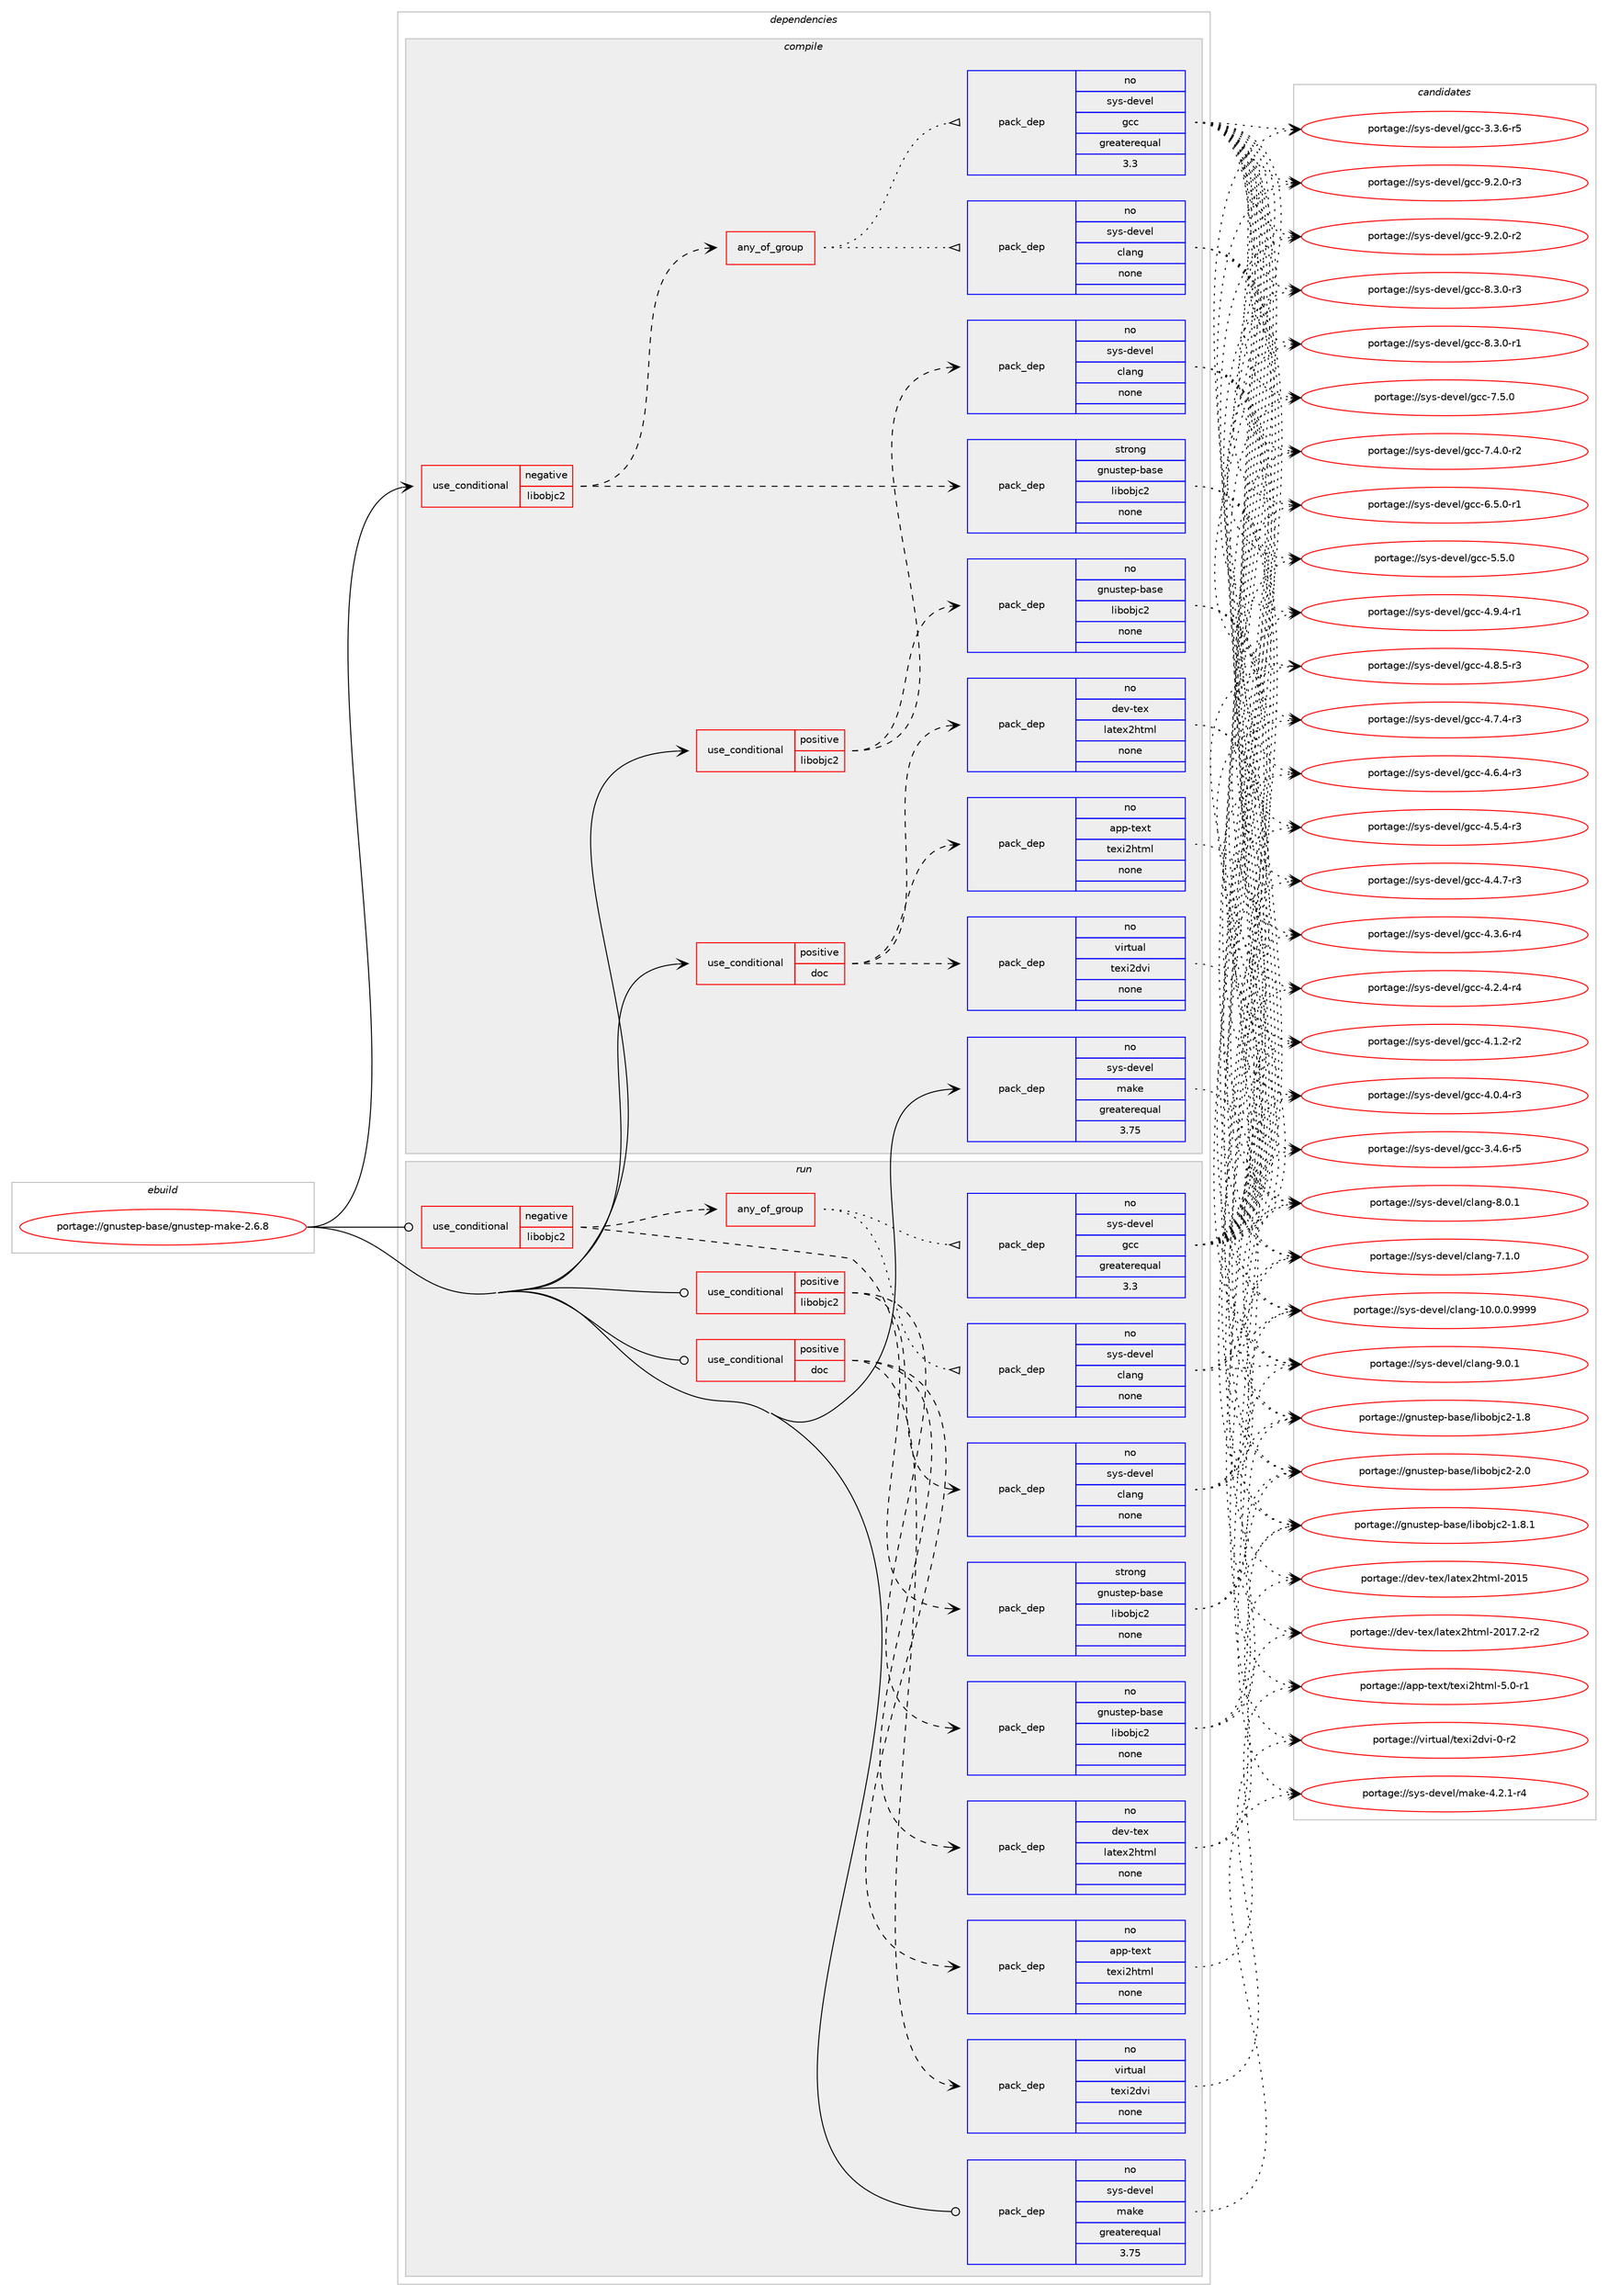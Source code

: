 digraph prolog {

# *************
# Graph options
# *************

newrank=true;
concentrate=true;
compound=true;
graph [rankdir=LR,fontname=Helvetica,fontsize=10,ranksep=1.5];#, ranksep=2.5, nodesep=0.2];
edge  [arrowhead=vee];
node  [fontname=Helvetica,fontsize=10];

# **********
# The ebuild
# **********

subgraph cluster_leftcol {
color=gray;
label=<<i>ebuild</i>>;
id [label="portage://gnustep-base/gnustep-make-2.6.8", color=red, width=4, href="../gnustep-base/gnustep-make-2.6.8.svg"];
}

# ****************
# The dependencies
# ****************

subgraph cluster_midcol {
color=gray;
label=<<i>dependencies</i>>;
subgraph cluster_compile {
fillcolor="#eeeeee";
style=filled;
label=<<i>compile</i>>;
subgraph cond57264 {
dependency272048 [label=<<TABLE BORDER="0" CELLBORDER="1" CELLSPACING="0" CELLPADDING="4"><TR><TD ROWSPAN="3" CELLPADDING="10">use_conditional</TD></TR><TR><TD>negative</TD></TR><TR><TD>libobjc2</TD></TR></TABLE>>, shape=none, color=red];
subgraph pack210495 {
dependency272049 [label=<<TABLE BORDER="0" CELLBORDER="1" CELLSPACING="0" CELLPADDING="4" WIDTH="220"><TR><TD ROWSPAN="6" CELLPADDING="30">pack_dep</TD></TR><TR><TD WIDTH="110">strong</TD></TR><TR><TD>gnustep-base</TD></TR><TR><TD>libobjc2</TD></TR><TR><TD>none</TD></TR><TR><TD></TD></TR></TABLE>>, shape=none, color=blue];
}
dependency272048:e -> dependency272049:w [weight=20,style="dashed",arrowhead="vee"];
subgraph any4104 {
dependency272050 [label=<<TABLE BORDER="0" CELLBORDER="1" CELLSPACING="0" CELLPADDING="4"><TR><TD CELLPADDING="10">any_of_group</TD></TR></TABLE>>, shape=none, color=red];subgraph pack210496 {
dependency272051 [label=<<TABLE BORDER="0" CELLBORDER="1" CELLSPACING="0" CELLPADDING="4" WIDTH="220"><TR><TD ROWSPAN="6" CELLPADDING="30">pack_dep</TD></TR><TR><TD WIDTH="110">no</TD></TR><TR><TD>sys-devel</TD></TR><TR><TD>gcc</TD></TR><TR><TD>greaterequal</TD></TR><TR><TD>3.3</TD></TR></TABLE>>, shape=none, color=blue];
}
dependency272050:e -> dependency272051:w [weight=20,style="dotted",arrowhead="oinv"];
subgraph pack210497 {
dependency272052 [label=<<TABLE BORDER="0" CELLBORDER="1" CELLSPACING="0" CELLPADDING="4" WIDTH="220"><TR><TD ROWSPAN="6" CELLPADDING="30">pack_dep</TD></TR><TR><TD WIDTH="110">no</TD></TR><TR><TD>sys-devel</TD></TR><TR><TD>clang</TD></TR><TR><TD>none</TD></TR><TR><TD></TD></TR></TABLE>>, shape=none, color=blue];
}
dependency272050:e -> dependency272052:w [weight=20,style="dotted",arrowhead="oinv"];
}
dependency272048:e -> dependency272050:w [weight=20,style="dashed",arrowhead="vee"];
}
id:e -> dependency272048:w [weight=20,style="solid",arrowhead="vee"];
subgraph cond57265 {
dependency272053 [label=<<TABLE BORDER="0" CELLBORDER="1" CELLSPACING="0" CELLPADDING="4"><TR><TD ROWSPAN="3" CELLPADDING="10">use_conditional</TD></TR><TR><TD>positive</TD></TR><TR><TD>doc</TD></TR></TABLE>>, shape=none, color=red];
subgraph pack210498 {
dependency272054 [label=<<TABLE BORDER="0" CELLBORDER="1" CELLSPACING="0" CELLPADDING="4" WIDTH="220"><TR><TD ROWSPAN="6" CELLPADDING="30">pack_dep</TD></TR><TR><TD WIDTH="110">no</TD></TR><TR><TD>virtual</TD></TR><TR><TD>texi2dvi</TD></TR><TR><TD>none</TD></TR><TR><TD></TD></TR></TABLE>>, shape=none, color=blue];
}
dependency272053:e -> dependency272054:w [weight=20,style="dashed",arrowhead="vee"];
subgraph pack210499 {
dependency272055 [label=<<TABLE BORDER="0" CELLBORDER="1" CELLSPACING="0" CELLPADDING="4" WIDTH="220"><TR><TD ROWSPAN="6" CELLPADDING="30">pack_dep</TD></TR><TR><TD WIDTH="110">no</TD></TR><TR><TD>dev-tex</TD></TR><TR><TD>latex2html</TD></TR><TR><TD>none</TD></TR><TR><TD></TD></TR></TABLE>>, shape=none, color=blue];
}
dependency272053:e -> dependency272055:w [weight=20,style="dashed",arrowhead="vee"];
subgraph pack210500 {
dependency272056 [label=<<TABLE BORDER="0" CELLBORDER="1" CELLSPACING="0" CELLPADDING="4" WIDTH="220"><TR><TD ROWSPAN="6" CELLPADDING="30">pack_dep</TD></TR><TR><TD WIDTH="110">no</TD></TR><TR><TD>app-text</TD></TR><TR><TD>texi2html</TD></TR><TR><TD>none</TD></TR><TR><TD></TD></TR></TABLE>>, shape=none, color=blue];
}
dependency272053:e -> dependency272056:w [weight=20,style="dashed",arrowhead="vee"];
}
id:e -> dependency272053:w [weight=20,style="solid",arrowhead="vee"];
subgraph cond57266 {
dependency272057 [label=<<TABLE BORDER="0" CELLBORDER="1" CELLSPACING="0" CELLPADDING="4"><TR><TD ROWSPAN="3" CELLPADDING="10">use_conditional</TD></TR><TR><TD>positive</TD></TR><TR><TD>libobjc2</TD></TR></TABLE>>, shape=none, color=red];
subgraph pack210501 {
dependency272058 [label=<<TABLE BORDER="0" CELLBORDER="1" CELLSPACING="0" CELLPADDING="4" WIDTH="220"><TR><TD ROWSPAN="6" CELLPADDING="30">pack_dep</TD></TR><TR><TD WIDTH="110">no</TD></TR><TR><TD>gnustep-base</TD></TR><TR><TD>libobjc2</TD></TR><TR><TD>none</TD></TR><TR><TD></TD></TR></TABLE>>, shape=none, color=blue];
}
dependency272057:e -> dependency272058:w [weight=20,style="dashed",arrowhead="vee"];
subgraph pack210502 {
dependency272059 [label=<<TABLE BORDER="0" CELLBORDER="1" CELLSPACING="0" CELLPADDING="4" WIDTH="220"><TR><TD ROWSPAN="6" CELLPADDING="30">pack_dep</TD></TR><TR><TD WIDTH="110">no</TD></TR><TR><TD>sys-devel</TD></TR><TR><TD>clang</TD></TR><TR><TD>none</TD></TR><TR><TD></TD></TR></TABLE>>, shape=none, color=blue];
}
dependency272057:e -> dependency272059:w [weight=20,style="dashed",arrowhead="vee"];
}
id:e -> dependency272057:w [weight=20,style="solid",arrowhead="vee"];
subgraph pack210503 {
dependency272060 [label=<<TABLE BORDER="0" CELLBORDER="1" CELLSPACING="0" CELLPADDING="4" WIDTH="220"><TR><TD ROWSPAN="6" CELLPADDING="30">pack_dep</TD></TR><TR><TD WIDTH="110">no</TD></TR><TR><TD>sys-devel</TD></TR><TR><TD>make</TD></TR><TR><TD>greaterequal</TD></TR><TR><TD>3.75</TD></TR></TABLE>>, shape=none, color=blue];
}
id:e -> dependency272060:w [weight=20,style="solid",arrowhead="vee"];
}
subgraph cluster_compileandrun {
fillcolor="#eeeeee";
style=filled;
label=<<i>compile and run</i>>;
}
subgraph cluster_run {
fillcolor="#eeeeee";
style=filled;
label=<<i>run</i>>;
subgraph cond57267 {
dependency272061 [label=<<TABLE BORDER="0" CELLBORDER="1" CELLSPACING="0" CELLPADDING="4"><TR><TD ROWSPAN="3" CELLPADDING="10">use_conditional</TD></TR><TR><TD>negative</TD></TR><TR><TD>libobjc2</TD></TR></TABLE>>, shape=none, color=red];
subgraph pack210504 {
dependency272062 [label=<<TABLE BORDER="0" CELLBORDER="1" CELLSPACING="0" CELLPADDING="4" WIDTH="220"><TR><TD ROWSPAN="6" CELLPADDING="30">pack_dep</TD></TR><TR><TD WIDTH="110">strong</TD></TR><TR><TD>gnustep-base</TD></TR><TR><TD>libobjc2</TD></TR><TR><TD>none</TD></TR><TR><TD></TD></TR></TABLE>>, shape=none, color=blue];
}
dependency272061:e -> dependency272062:w [weight=20,style="dashed",arrowhead="vee"];
subgraph any4105 {
dependency272063 [label=<<TABLE BORDER="0" CELLBORDER="1" CELLSPACING="0" CELLPADDING="4"><TR><TD CELLPADDING="10">any_of_group</TD></TR></TABLE>>, shape=none, color=red];subgraph pack210505 {
dependency272064 [label=<<TABLE BORDER="0" CELLBORDER="1" CELLSPACING="0" CELLPADDING="4" WIDTH="220"><TR><TD ROWSPAN="6" CELLPADDING="30">pack_dep</TD></TR><TR><TD WIDTH="110">no</TD></TR><TR><TD>sys-devel</TD></TR><TR><TD>gcc</TD></TR><TR><TD>greaterequal</TD></TR><TR><TD>3.3</TD></TR></TABLE>>, shape=none, color=blue];
}
dependency272063:e -> dependency272064:w [weight=20,style="dotted",arrowhead="oinv"];
subgraph pack210506 {
dependency272065 [label=<<TABLE BORDER="0" CELLBORDER="1" CELLSPACING="0" CELLPADDING="4" WIDTH="220"><TR><TD ROWSPAN="6" CELLPADDING="30">pack_dep</TD></TR><TR><TD WIDTH="110">no</TD></TR><TR><TD>sys-devel</TD></TR><TR><TD>clang</TD></TR><TR><TD>none</TD></TR><TR><TD></TD></TR></TABLE>>, shape=none, color=blue];
}
dependency272063:e -> dependency272065:w [weight=20,style="dotted",arrowhead="oinv"];
}
dependency272061:e -> dependency272063:w [weight=20,style="dashed",arrowhead="vee"];
}
id:e -> dependency272061:w [weight=20,style="solid",arrowhead="odot"];
subgraph cond57268 {
dependency272066 [label=<<TABLE BORDER="0" CELLBORDER="1" CELLSPACING="0" CELLPADDING="4"><TR><TD ROWSPAN="3" CELLPADDING="10">use_conditional</TD></TR><TR><TD>positive</TD></TR><TR><TD>doc</TD></TR></TABLE>>, shape=none, color=red];
subgraph pack210507 {
dependency272067 [label=<<TABLE BORDER="0" CELLBORDER="1" CELLSPACING="0" CELLPADDING="4" WIDTH="220"><TR><TD ROWSPAN="6" CELLPADDING="30">pack_dep</TD></TR><TR><TD WIDTH="110">no</TD></TR><TR><TD>virtual</TD></TR><TR><TD>texi2dvi</TD></TR><TR><TD>none</TD></TR><TR><TD></TD></TR></TABLE>>, shape=none, color=blue];
}
dependency272066:e -> dependency272067:w [weight=20,style="dashed",arrowhead="vee"];
subgraph pack210508 {
dependency272068 [label=<<TABLE BORDER="0" CELLBORDER="1" CELLSPACING="0" CELLPADDING="4" WIDTH="220"><TR><TD ROWSPAN="6" CELLPADDING="30">pack_dep</TD></TR><TR><TD WIDTH="110">no</TD></TR><TR><TD>dev-tex</TD></TR><TR><TD>latex2html</TD></TR><TR><TD>none</TD></TR><TR><TD></TD></TR></TABLE>>, shape=none, color=blue];
}
dependency272066:e -> dependency272068:w [weight=20,style="dashed",arrowhead="vee"];
subgraph pack210509 {
dependency272069 [label=<<TABLE BORDER="0" CELLBORDER="1" CELLSPACING="0" CELLPADDING="4" WIDTH="220"><TR><TD ROWSPAN="6" CELLPADDING="30">pack_dep</TD></TR><TR><TD WIDTH="110">no</TD></TR><TR><TD>app-text</TD></TR><TR><TD>texi2html</TD></TR><TR><TD>none</TD></TR><TR><TD></TD></TR></TABLE>>, shape=none, color=blue];
}
dependency272066:e -> dependency272069:w [weight=20,style="dashed",arrowhead="vee"];
}
id:e -> dependency272066:w [weight=20,style="solid",arrowhead="odot"];
subgraph cond57269 {
dependency272070 [label=<<TABLE BORDER="0" CELLBORDER="1" CELLSPACING="0" CELLPADDING="4"><TR><TD ROWSPAN="3" CELLPADDING="10">use_conditional</TD></TR><TR><TD>positive</TD></TR><TR><TD>libobjc2</TD></TR></TABLE>>, shape=none, color=red];
subgraph pack210510 {
dependency272071 [label=<<TABLE BORDER="0" CELLBORDER="1" CELLSPACING="0" CELLPADDING="4" WIDTH="220"><TR><TD ROWSPAN="6" CELLPADDING="30">pack_dep</TD></TR><TR><TD WIDTH="110">no</TD></TR><TR><TD>gnustep-base</TD></TR><TR><TD>libobjc2</TD></TR><TR><TD>none</TD></TR><TR><TD></TD></TR></TABLE>>, shape=none, color=blue];
}
dependency272070:e -> dependency272071:w [weight=20,style="dashed",arrowhead="vee"];
subgraph pack210511 {
dependency272072 [label=<<TABLE BORDER="0" CELLBORDER="1" CELLSPACING="0" CELLPADDING="4" WIDTH="220"><TR><TD ROWSPAN="6" CELLPADDING="30">pack_dep</TD></TR><TR><TD WIDTH="110">no</TD></TR><TR><TD>sys-devel</TD></TR><TR><TD>clang</TD></TR><TR><TD>none</TD></TR><TR><TD></TD></TR></TABLE>>, shape=none, color=blue];
}
dependency272070:e -> dependency272072:w [weight=20,style="dashed",arrowhead="vee"];
}
id:e -> dependency272070:w [weight=20,style="solid",arrowhead="odot"];
subgraph pack210512 {
dependency272073 [label=<<TABLE BORDER="0" CELLBORDER="1" CELLSPACING="0" CELLPADDING="4" WIDTH="220"><TR><TD ROWSPAN="6" CELLPADDING="30">pack_dep</TD></TR><TR><TD WIDTH="110">no</TD></TR><TR><TD>sys-devel</TD></TR><TR><TD>make</TD></TR><TR><TD>greaterequal</TD></TR><TR><TD>3.75</TD></TR></TABLE>>, shape=none, color=blue];
}
id:e -> dependency272073:w [weight=20,style="solid",arrowhead="odot"];
}
}

# **************
# The candidates
# **************

subgraph cluster_choices {
rank=same;
color=gray;
label=<<i>candidates</i>>;

subgraph choice210495 {
color=black;
nodesep=1;
choice103110117115116101112459897115101471081059811198106995045504648 [label="portage://gnustep-base/libobjc2-2.0", color=red, width=4,href="../gnustep-base/libobjc2-2.0.svg"];
choice1031101171151161011124598971151014710810598111981069950454946564649 [label="portage://gnustep-base/libobjc2-1.8.1", color=red, width=4,href="../gnustep-base/libobjc2-1.8.1.svg"];
choice103110117115116101112459897115101471081059811198106995045494656 [label="portage://gnustep-base/libobjc2-1.8", color=red, width=4,href="../gnustep-base/libobjc2-1.8.svg"];
dependency272049:e -> choice103110117115116101112459897115101471081059811198106995045504648:w [style=dotted,weight="100"];
dependency272049:e -> choice1031101171151161011124598971151014710810598111981069950454946564649:w [style=dotted,weight="100"];
dependency272049:e -> choice103110117115116101112459897115101471081059811198106995045494656:w [style=dotted,weight="100"];
}
subgraph choice210496 {
color=black;
nodesep=1;
choice115121115451001011181011084710399994557465046484511451 [label="portage://sys-devel/gcc-9.2.0-r3", color=red, width=4,href="../sys-devel/gcc-9.2.0-r3.svg"];
choice115121115451001011181011084710399994557465046484511450 [label="portage://sys-devel/gcc-9.2.0-r2", color=red, width=4,href="../sys-devel/gcc-9.2.0-r2.svg"];
choice115121115451001011181011084710399994556465146484511451 [label="portage://sys-devel/gcc-8.3.0-r3", color=red, width=4,href="../sys-devel/gcc-8.3.0-r3.svg"];
choice115121115451001011181011084710399994556465146484511449 [label="portage://sys-devel/gcc-8.3.0-r1", color=red, width=4,href="../sys-devel/gcc-8.3.0-r1.svg"];
choice11512111545100101118101108471039999455546534648 [label="portage://sys-devel/gcc-7.5.0", color=red, width=4,href="../sys-devel/gcc-7.5.0.svg"];
choice115121115451001011181011084710399994555465246484511450 [label="portage://sys-devel/gcc-7.4.0-r2", color=red, width=4,href="../sys-devel/gcc-7.4.0-r2.svg"];
choice115121115451001011181011084710399994554465346484511449 [label="portage://sys-devel/gcc-6.5.0-r1", color=red, width=4,href="../sys-devel/gcc-6.5.0-r1.svg"];
choice11512111545100101118101108471039999455346534648 [label="portage://sys-devel/gcc-5.5.0", color=red, width=4,href="../sys-devel/gcc-5.5.0.svg"];
choice115121115451001011181011084710399994552465746524511449 [label="portage://sys-devel/gcc-4.9.4-r1", color=red, width=4,href="../sys-devel/gcc-4.9.4-r1.svg"];
choice115121115451001011181011084710399994552465646534511451 [label="portage://sys-devel/gcc-4.8.5-r3", color=red, width=4,href="../sys-devel/gcc-4.8.5-r3.svg"];
choice115121115451001011181011084710399994552465546524511451 [label="portage://sys-devel/gcc-4.7.4-r3", color=red, width=4,href="../sys-devel/gcc-4.7.4-r3.svg"];
choice115121115451001011181011084710399994552465446524511451 [label="portage://sys-devel/gcc-4.6.4-r3", color=red, width=4,href="../sys-devel/gcc-4.6.4-r3.svg"];
choice115121115451001011181011084710399994552465346524511451 [label="portage://sys-devel/gcc-4.5.4-r3", color=red, width=4,href="../sys-devel/gcc-4.5.4-r3.svg"];
choice115121115451001011181011084710399994552465246554511451 [label="portage://sys-devel/gcc-4.4.7-r3", color=red, width=4,href="../sys-devel/gcc-4.4.7-r3.svg"];
choice115121115451001011181011084710399994552465146544511452 [label="portage://sys-devel/gcc-4.3.6-r4", color=red, width=4,href="../sys-devel/gcc-4.3.6-r4.svg"];
choice115121115451001011181011084710399994552465046524511452 [label="portage://sys-devel/gcc-4.2.4-r4", color=red, width=4,href="../sys-devel/gcc-4.2.4-r4.svg"];
choice115121115451001011181011084710399994552464946504511450 [label="portage://sys-devel/gcc-4.1.2-r2", color=red, width=4,href="../sys-devel/gcc-4.1.2-r2.svg"];
choice115121115451001011181011084710399994552464846524511451 [label="portage://sys-devel/gcc-4.0.4-r3", color=red, width=4,href="../sys-devel/gcc-4.0.4-r3.svg"];
choice115121115451001011181011084710399994551465246544511453 [label="portage://sys-devel/gcc-3.4.6-r5", color=red, width=4,href="../sys-devel/gcc-3.4.6-r5.svg"];
choice115121115451001011181011084710399994551465146544511453 [label="portage://sys-devel/gcc-3.3.6-r5", color=red, width=4,href="../sys-devel/gcc-3.3.6-r5.svg"];
dependency272051:e -> choice115121115451001011181011084710399994557465046484511451:w [style=dotted,weight="100"];
dependency272051:e -> choice115121115451001011181011084710399994557465046484511450:w [style=dotted,weight="100"];
dependency272051:e -> choice115121115451001011181011084710399994556465146484511451:w [style=dotted,weight="100"];
dependency272051:e -> choice115121115451001011181011084710399994556465146484511449:w [style=dotted,weight="100"];
dependency272051:e -> choice11512111545100101118101108471039999455546534648:w [style=dotted,weight="100"];
dependency272051:e -> choice115121115451001011181011084710399994555465246484511450:w [style=dotted,weight="100"];
dependency272051:e -> choice115121115451001011181011084710399994554465346484511449:w [style=dotted,weight="100"];
dependency272051:e -> choice11512111545100101118101108471039999455346534648:w [style=dotted,weight="100"];
dependency272051:e -> choice115121115451001011181011084710399994552465746524511449:w [style=dotted,weight="100"];
dependency272051:e -> choice115121115451001011181011084710399994552465646534511451:w [style=dotted,weight="100"];
dependency272051:e -> choice115121115451001011181011084710399994552465546524511451:w [style=dotted,weight="100"];
dependency272051:e -> choice115121115451001011181011084710399994552465446524511451:w [style=dotted,weight="100"];
dependency272051:e -> choice115121115451001011181011084710399994552465346524511451:w [style=dotted,weight="100"];
dependency272051:e -> choice115121115451001011181011084710399994552465246554511451:w [style=dotted,weight="100"];
dependency272051:e -> choice115121115451001011181011084710399994552465146544511452:w [style=dotted,weight="100"];
dependency272051:e -> choice115121115451001011181011084710399994552465046524511452:w [style=dotted,weight="100"];
dependency272051:e -> choice115121115451001011181011084710399994552464946504511450:w [style=dotted,weight="100"];
dependency272051:e -> choice115121115451001011181011084710399994552464846524511451:w [style=dotted,weight="100"];
dependency272051:e -> choice115121115451001011181011084710399994551465246544511453:w [style=dotted,weight="100"];
dependency272051:e -> choice115121115451001011181011084710399994551465146544511453:w [style=dotted,weight="100"];
}
subgraph choice210497 {
color=black;
nodesep=1;
choice11512111545100101118101108479910897110103455746484649 [label="portage://sys-devel/clang-9.0.1", color=red, width=4,href="../sys-devel/clang-9.0.1.svg"];
choice11512111545100101118101108479910897110103455646484649 [label="portage://sys-devel/clang-8.0.1", color=red, width=4,href="../sys-devel/clang-8.0.1.svg"];
choice11512111545100101118101108479910897110103455546494648 [label="portage://sys-devel/clang-7.1.0", color=red, width=4,href="../sys-devel/clang-7.1.0.svg"];
choice11512111545100101118101108479910897110103454948464846484657575757 [label="portage://sys-devel/clang-10.0.0.9999", color=red, width=4,href="../sys-devel/clang-10.0.0.9999.svg"];
dependency272052:e -> choice11512111545100101118101108479910897110103455746484649:w [style=dotted,weight="100"];
dependency272052:e -> choice11512111545100101118101108479910897110103455646484649:w [style=dotted,weight="100"];
dependency272052:e -> choice11512111545100101118101108479910897110103455546494648:w [style=dotted,weight="100"];
dependency272052:e -> choice11512111545100101118101108479910897110103454948464846484657575757:w [style=dotted,weight="100"];
}
subgraph choice210498 {
color=black;
nodesep=1;
choice11810511411611797108471161011201055010011810545484511450 [label="portage://virtual/texi2dvi-0-r2", color=red, width=4,href="../virtual/texi2dvi-0-r2.svg"];
dependency272054:e -> choice11810511411611797108471161011201055010011810545484511450:w [style=dotted,weight="100"];
}
subgraph choice210499 {
color=black;
nodesep=1;
choice10010111845116101120471089711610112050104116109108455048495546504511450 [label="portage://dev-tex/latex2html-2017.2-r2", color=red, width=4,href="../dev-tex/latex2html-2017.2-r2.svg"];
choice100101118451161011204710897116101120501041161091084550484953 [label="portage://dev-tex/latex2html-2015", color=red, width=4,href="../dev-tex/latex2html-2015.svg"];
dependency272055:e -> choice10010111845116101120471089711610112050104116109108455048495546504511450:w [style=dotted,weight="100"];
dependency272055:e -> choice100101118451161011204710897116101120501041161091084550484953:w [style=dotted,weight="100"];
}
subgraph choice210500 {
color=black;
nodesep=1;
choice97112112451161011201164711610112010550104116109108455346484511449 [label="portage://app-text/texi2html-5.0-r1", color=red, width=4,href="../app-text/texi2html-5.0-r1.svg"];
dependency272056:e -> choice97112112451161011201164711610112010550104116109108455346484511449:w [style=dotted,weight="100"];
}
subgraph choice210501 {
color=black;
nodesep=1;
choice103110117115116101112459897115101471081059811198106995045504648 [label="portage://gnustep-base/libobjc2-2.0", color=red, width=4,href="../gnustep-base/libobjc2-2.0.svg"];
choice1031101171151161011124598971151014710810598111981069950454946564649 [label="portage://gnustep-base/libobjc2-1.8.1", color=red, width=4,href="../gnustep-base/libobjc2-1.8.1.svg"];
choice103110117115116101112459897115101471081059811198106995045494656 [label="portage://gnustep-base/libobjc2-1.8", color=red, width=4,href="../gnustep-base/libobjc2-1.8.svg"];
dependency272058:e -> choice103110117115116101112459897115101471081059811198106995045504648:w [style=dotted,weight="100"];
dependency272058:e -> choice1031101171151161011124598971151014710810598111981069950454946564649:w [style=dotted,weight="100"];
dependency272058:e -> choice103110117115116101112459897115101471081059811198106995045494656:w [style=dotted,weight="100"];
}
subgraph choice210502 {
color=black;
nodesep=1;
choice11512111545100101118101108479910897110103455746484649 [label="portage://sys-devel/clang-9.0.1", color=red, width=4,href="../sys-devel/clang-9.0.1.svg"];
choice11512111545100101118101108479910897110103455646484649 [label="portage://sys-devel/clang-8.0.1", color=red, width=4,href="../sys-devel/clang-8.0.1.svg"];
choice11512111545100101118101108479910897110103455546494648 [label="portage://sys-devel/clang-7.1.0", color=red, width=4,href="../sys-devel/clang-7.1.0.svg"];
choice11512111545100101118101108479910897110103454948464846484657575757 [label="portage://sys-devel/clang-10.0.0.9999", color=red, width=4,href="../sys-devel/clang-10.0.0.9999.svg"];
dependency272059:e -> choice11512111545100101118101108479910897110103455746484649:w [style=dotted,weight="100"];
dependency272059:e -> choice11512111545100101118101108479910897110103455646484649:w [style=dotted,weight="100"];
dependency272059:e -> choice11512111545100101118101108479910897110103455546494648:w [style=dotted,weight="100"];
dependency272059:e -> choice11512111545100101118101108479910897110103454948464846484657575757:w [style=dotted,weight="100"];
}
subgraph choice210503 {
color=black;
nodesep=1;
choice1151211154510010111810110847109971071014552465046494511452 [label="portage://sys-devel/make-4.2.1-r4", color=red, width=4,href="../sys-devel/make-4.2.1-r4.svg"];
dependency272060:e -> choice1151211154510010111810110847109971071014552465046494511452:w [style=dotted,weight="100"];
}
subgraph choice210504 {
color=black;
nodesep=1;
choice103110117115116101112459897115101471081059811198106995045504648 [label="portage://gnustep-base/libobjc2-2.0", color=red, width=4,href="../gnustep-base/libobjc2-2.0.svg"];
choice1031101171151161011124598971151014710810598111981069950454946564649 [label="portage://gnustep-base/libobjc2-1.8.1", color=red, width=4,href="../gnustep-base/libobjc2-1.8.1.svg"];
choice103110117115116101112459897115101471081059811198106995045494656 [label="portage://gnustep-base/libobjc2-1.8", color=red, width=4,href="../gnustep-base/libobjc2-1.8.svg"];
dependency272062:e -> choice103110117115116101112459897115101471081059811198106995045504648:w [style=dotted,weight="100"];
dependency272062:e -> choice1031101171151161011124598971151014710810598111981069950454946564649:w [style=dotted,weight="100"];
dependency272062:e -> choice103110117115116101112459897115101471081059811198106995045494656:w [style=dotted,weight="100"];
}
subgraph choice210505 {
color=black;
nodesep=1;
choice115121115451001011181011084710399994557465046484511451 [label="portage://sys-devel/gcc-9.2.0-r3", color=red, width=4,href="../sys-devel/gcc-9.2.0-r3.svg"];
choice115121115451001011181011084710399994557465046484511450 [label="portage://sys-devel/gcc-9.2.0-r2", color=red, width=4,href="../sys-devel/gcc-9.2.0-r2.svg"];
choice115121115451001011181011084710399994556465146484511451 [label="portage://sys-devel/gcc-8.3.0-r3", color=red, width=4,href="../sys-devel/gcc-8.3.0-r3.svg"];
choice115121115451001011181011084710399994556465146484511449 [label="portage://sys-devel/gcc-8.3.0-r1", color=red, width=4,href="../sys-devel/gcc-8.3.0-r1.svg"];
choice11512111545100101118101108471039999455546534648 [label="portage://sys-devel/gcc-7.5.0", color=red, width=4,href="../sys-devel/gcc-7.5.0.svg"];
choice115121115451001011181011084710399994555465246484511450 [label="portage://sys-devel/gcc-7.4.0-r2", color=red, width=4,href="../sys-devel/gcc-7.4.0-r2.svg"];
choice115121115451001011181011084710399994554465346484511449 [label="portage://sys-devel/gcc-6.5.0-r1", color=red, width=4,href="../sys-devel/gcc-6.5.0-r1.svg"];
choice11512111545100101118101108471039999455346534648 [label="portage://sys-devel/gcc-5.5.0", color=red, width=4,href="../sys-devel/gcc-5.5.0.svg"];
choice115121115451001011181011084710399994552465746524511449 [label="portage://sys-devel/gcc-4.9.4-r1", color=red, width=4,href="../sys-devel/gcc-4.9.4-r1.svg"];
choice115121115451001011181011084710399994552465646534511451 [label="portage://sys-devel/gcc-4.8.5-r3", color=red, width=4,href="../sys-devel/gcc-4.8.5-r3.svg"];
choice115121115451001011181011084710399994552465546524511451 [label="portage://sys-devel/gcc-4.7.4-r3", color=red, width=4,href="../sys-devel/gcc-4.7.4-r3.svg"];
choice115121115451001011181011084710399994552465446524511451 [label="portage://sys-devel/gcc-4.6.4-r3", color=red, width=4,href="../sys-devel/gcc-4.6.4-r3.svg"];
choice115121115451001011181011084710399994552465346524511451 [label="portage://sys-devel/gcc-4.5.4-r3", color=red, width=4,href="../sys-devel/gcc-4.5.4-r3.svg"];
choice115121115451001011181011084710399994552465246554511451 [label="portage://sys-devel/gcc-4.4.7-r3", color=red, width=4,href="../sys-devel/gcc-4.4.7-r3.svg"];
choice115121115451001011181011084710399994552465146544511452 [label="portage://sys-devel/gcc-4.3.6-r4", color=red, width=4,href="../sys-devel/gcc-4.3.6-r4.svg"];
choice115121115451001011181011084710399994552465046524511452 [label="portage://sys-devel/gcc-4.2.4-r4", color=red, width=4,href="../sys-devel/gcc-4.2.4-r4.svg"];
choice115121115451001011181011084710399994552464946504511450 [label="portage://sys-devel/gcc-4.1.2-r2", color=red, width=4,href="../sys-devel/gcc-4.1.2-r2.svg"];
choice115121115451001011181011084710399994552464846524511451 [label="portage://sys-devel/gcc-4.0.4-r3", color=red, width=4,href="../sys-devel/gcc-4.0.4-r3.svg"];
choice115121115451001011181011084710399994551465246544511453 [label="portage://sys-devel/gcc-3.4.6-r5", color=red, width=4,href="../sys-devel/gcc-3.4.6-r5.svg"];
choice115121115451001011181011084710399994551465146544511453 [label="portage://sys-devel/gcc-3.3.6-r5", color=red, width=4,href="../sys-devel/gcc-3.3.6-r5.svg"];
dependency272064:e -> choice115121115451001011181011084710399994557465046484511451:w [style=dotted,weight="100"];
dependency272064:e -> choice115121115451001011181011084710399994557465046484511450:w [style=dotted,weight="100"];
dependency272064:e -> choice115121115451001011181011084710399994556465146484511451:w [style=dotted,weight="100"];
dependency272064:e -> choice115121115451001011181011084710399994556465146484511449:w [style=dotted,weight="100"];
dependency272064:e -> choice11512111545100101118101108471039999455546534648:w [style=dotted,weight="100"];
dependency272064:e -> choice115121115451001011181011084710399994555465246484511450:w [style=dotted,weight="100"];
dependency272064:e -> choice115121115451001011181011084710399994554465346484511449:w [style=dotted,weight="100"];
dependency272064:e -> choice11512111545100101118101108471039999455346534648:w [style=dotted,weight="100"];
dependency272064:e -> choice115121115451001011181011084710399994552465746524511449:w [style=dotted,weight="100"];
dependency272064:e -> choice115121115451001011181011084710399994552465646534511451:w [style=dotted,weight="100"];
dependency272064:e -> choice115121115451001011181011084710399994552465546524511451:w [style=dotted,weight="100"];
dependency272064:e -> choice115121115451001011181011084710399994552465446524511451:w [style=dotted,weight="100"];
dependency272064:e -> choice115121115451001011181011084710399994552465346524511451:w [style=dotted,weight="100"];
dependency272064:e -> choice115121115451001011181011084710399994552465246554511451:w [style=dotted,weight="100"];
dependency272064:e -> choice115121115451001011181011084710399994552465146544511452:w [style=dotted,weight="100"];
dependency272064:e -> choice115121115451001011181011084710399994552465046524511452:w [style=dotted,weight="100"];
dependency272064:e -> choice115121115451001011181011084710399994552464946504511450:w [style=dotted,weight="100"];
dependency272064:e -> choice115121115451001011181011084710399994552464846524511451:w [style=dotted,weight="100"];
dependency272064:e -> choice115121115451001011181011084710399994551465246544511453:w [style=dotted,weight="100"];
dependency272064:e -> choice115121115451001011181011084710399994551465146544511453:w [style=dotted,weight="100"];
}
subgraph choice210506 {
color=black;
nodesep=1;
choice11512111545100101118101108479910897110103455746484649 [label="portage://sys-devel/clang-9.0.1", color=red, width=4,href="../sys-devel/clang-9.0.1.svg"];
choice11512111545100101118101108479910897110103455646484649 [label="portage://sys-devel/clang-8.0.1", color=red, width=4,href="../sys-devel/clang-8.0.1.svg"];
choice11512111545100101118101108479910897110103455546494648 [label="portage://sys-devel/clang-7.1.0", color=red, width=4,href="../sys-devel/clang-7.1.0.svg"];
choice11512111545100101118101108479910897110103454948464846484657575757 [label="portage://sys-devel/clang-10.0.0.9999", color=red, width=4,href="../sys-devel/clang-10.0.0.9999.svg"];
dependency272065:e -> choice11512111545100101118101108479910897110103455746484649:w [style=dotted,weight="100"];
dependency272065:e -> choice11512111545100101118101108479910897110103455646484649:w [style=dotted,weight="100"];
dependency272065:e -> choice11512111545100101118101108479910897110103455546494648:w [style=dotted,weight="100"];
dependency272065:e -> choice11512111545100101118101108479910897110103454948464846484657575757:w [style=dotted,weight="100"];
}
subgraph choice210507 {
color=black;
nodesep=1;
choice11810511411611797108471161011201055010011810545484511450 [label="portage://virtual/texi2dvi-0-r2", color=red, width=4,href="../virtual/texi2dvi-0-r2.svg"];
dependency272067:e -> choice11810511411611797108471161011201055010011810545484511450:w [style=dotted,weight="100"];
}
subgraph choice210508 {
color=black;
nodesep=1;
choice10010111845116101120471089711610112050104116109108455048495546504511450 [label="portage://dev-tex/latex2html-2017.2-r2", color=red, width=4,href="../dev-tex/latex2html-2017.2-r2.svg"];
choice100101118451161011204710897116101120501041161091084550484953 [label="portage://dev-tex/latex2html-2015", color=red, width=4,href="../dev-tex/latex2html-2015.svg"];
dependency272068:e -> choice10010111845116101120471089711610112050104116109108455048495546504511450:w [style=dotted,weight="100"];
dependency272068:e -> choice100101118451161011204710897116101120501041161091084550484953:w [style=dotted,weight="100"];
}
subgraph choice210509 {
color=black;
nodesep=1;
choice97112112451161011201164711610112010550104116109108455346484511449 [label="portage://app-text/texi2html-5.0-r1", color=red, width=4,href="../app-text/texi2html-5.0-r1.svg"];
dependency272069:e -> choice97112112451161011201164711610112010550104116109108455346484511449:w [style=dotted,weight="100"];
}
subgraph choice210510 {
color=black;
nodesep=1;
choice103110117115116101112459897115101471081059811198106995045504648 [label="portage://gnustep-base/libobjc2-2.0", color=red, width=4,href="../gnustep-base/libobjc2-2.0.svg"];
choice1031101171151161011124598971151014710810598111981069950454946564649 [label="portage://gnustep-base/libobjc2-1.8.1", color=red, width=4,href="../gnustep-base/libobjc2-1.8.1.svg"];
choice103110117115116101112459897115101471081059811198106995045494656 [label="portage://gnustep-base/libobjc2-1.8", color=red, width=4,href="../gnustep-base/libobjc2-1.8.svg"];
dependency272071:e -> choice103110117115116101112459897115101471081059811198106995045504648:w [style=dotted,weight="100"];
dependency272071:e -> choice1031101171151161011124598971151014710810598111981069950454946564649:w [style=dotted,weight="100"];
dependency272071:e -> choice103110117115116101112459897115101471081059811198106995045494656:w [style=dotted,weight="100"];
}
subgraph choice210511 {
color=black;
nodesep=1;
choice11512111545100101118101108479910897110103455746484649 [label="portage://sys-devel/clang-9.0.1", color=red, width=4,href="../sys-devel/clang-9.0.1.svg"];
choice11512111545100101118101108479910897110103455646484649 [label="portage://sys-devel/clang-8.0.1", color=red, width=4,href="../sys-devel/clang-8.0.1.svg"];
choice11512111545100101118101108479910897110103455546494648 [label="portage://sys-devel/clang-7.1.0", color=red, width=4,href="../sys-devel/clang-7.1.0.svg"];
choice11512111545100101118101108479910897110103454948464846484657575757 [label="portage://sys-devel/clang-10.0.0.9999", color=red, width=4,href="../sys-devel/clang-10.0.0.9999.svg"];
dependency272072:e -> choice11512111545100101118101108479910897110103455746484649:w [style=dotted,weight="100"];
dependency272072:e -> choice11512111545100101118101108479910897110103455646484649:w [style=dotted,weight="100"];
dependency272072:e -> choice11512111545100101118101108479910897110103455546494648:w [style=dotted,weight="100"];
dependency272072:e -> choice11512111545100101118101108479910897110103454948464846484657575757:w [style=dotted,weight="100"];
}
subgraph choice210512 {
color=black;
nodesep=1;
choice1151211154510010111810110847109971071014552465046494511452 [label="portage://sys-devel/make-4.2.1-r4", color=red, width=4,href="../sys-devel/make-4.2.1-r4.svg"];
dependency272073:e -> choice1151211154510010111810110847109971071014552465046494511452:w [style=dotted,weight="100"];
}
}

}
